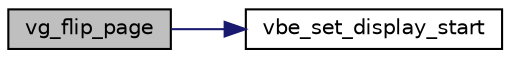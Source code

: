 digraph "vg_flip_page"
{
 // LATEX_PDF_SIZE
  edge [fontname="Helvetica",fontsize="10",labelfontname="Helvetica",labelfontsize="10"];
  node [fontname="Helvetica",fontsize="10",shape=record];
  rankdir="LR";
  Node1 [label="vg_flip_page",height=0.2,width=0.4,color="black", fillcolor="grey75", style="filled", fontcolor="black",tooltip="Flips the front buffer with the back buffer."];
  Node1 -> Node2 [color="midnightblue",fontsize="10",style="solid",fontname="Helvetica"];
  Node2 [label="vbe_set_display_start",height=0.2,width=0.4,color="black", fillcolor="white", style="filled",URL="$group__vbe.html#gab07dd8d841a38ae1e54dcf851928b3b8",tooltip="VBE function 0x07."];
}
